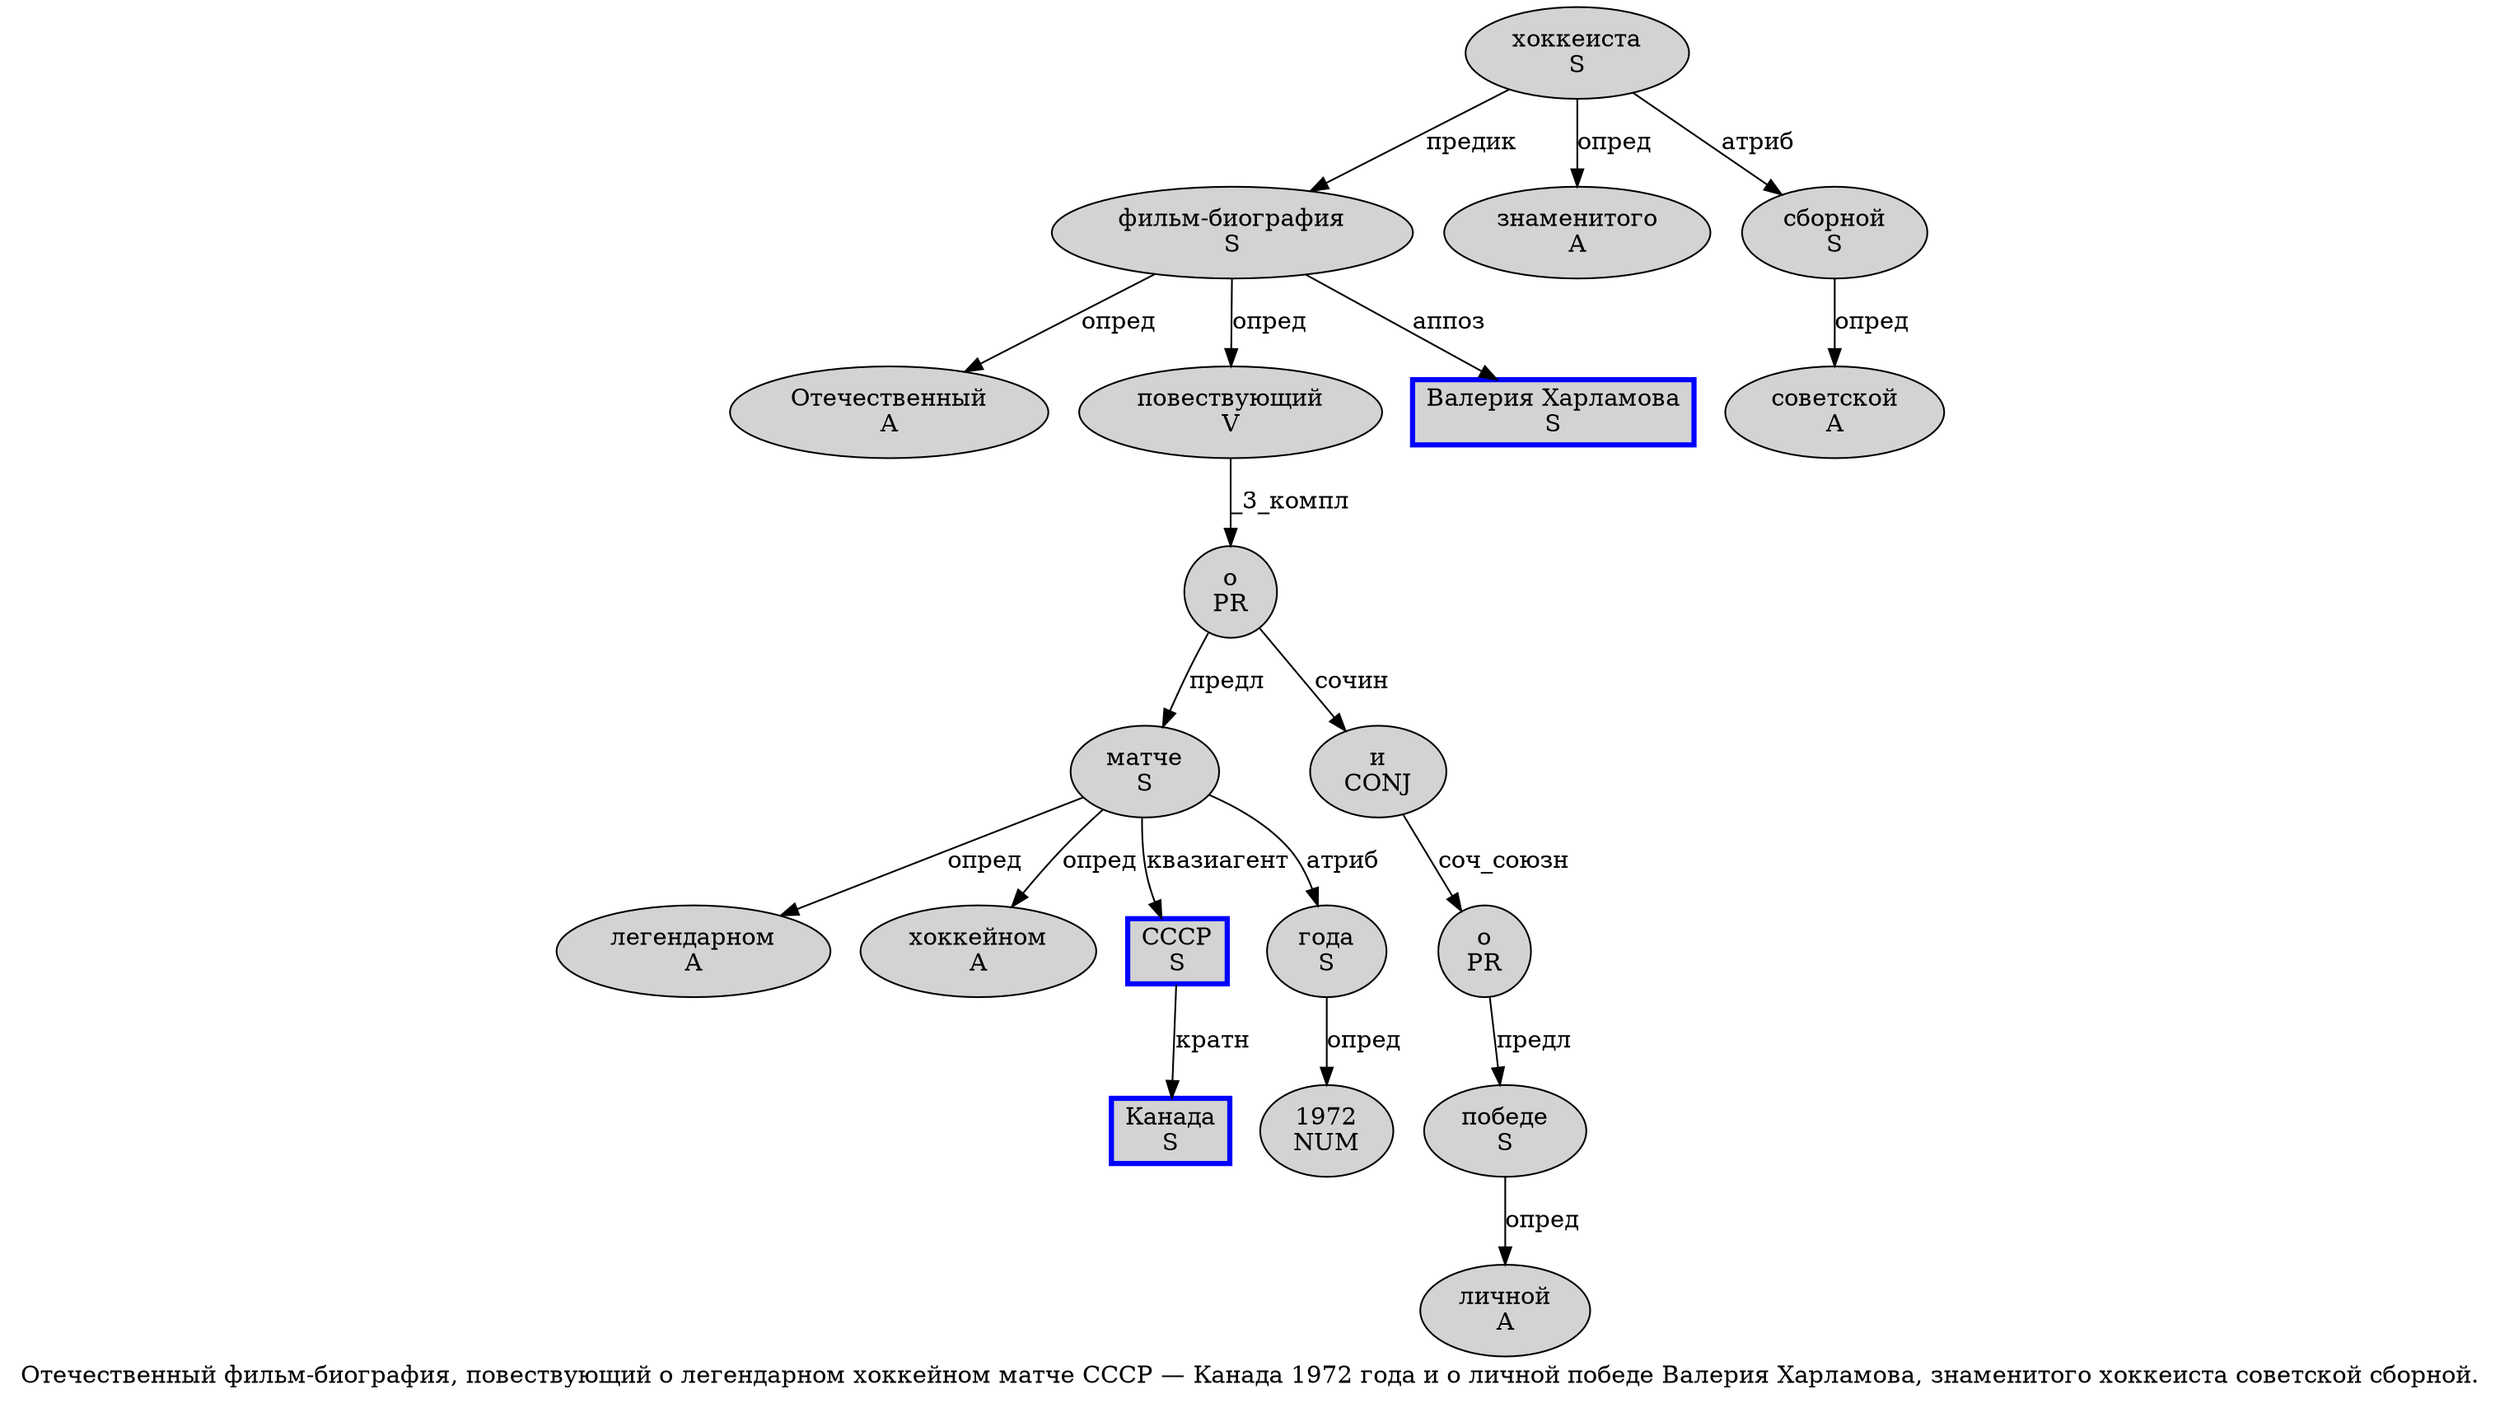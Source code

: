 digraph SENTENCE_3654 {
	graph [label="Отечественный фильм-биография, повествующий о легендарном хоккейном матче СССР — Канада 1972 года и о личной победе Валерия Харламова, знаменитого хоккеиста советской сборной."]
	node [style=filled]
		0 [label="Отечественный
A" color="" fillcolor=lightgray penwidth=1 shape=ellipse]
		1 [label="фильм-биография
S" color="" fillcolor=lightgray penwidth=1 shape=ellipse]
		3 [label="повествующий
V" color="" fillcolor=lightgray penwidth=1 shape=ellipse]
		4 [label="о
PR" color="" fillcolor=lightgray penwidth=1 shape=ellipse]
		5 [label="легендарном
A" color="" fillcolor=lightgray penwidth=1 shape=ellipse]
		6 [label="хоккейном
A" color="" fillcolor=lightgray penwidth=1 shape=ellipse]
		7 [label="матче
S" color="" fillcolor=lightgray penwidth=1 shape=ellipse]
		8 [label="СССР
S" color=blue fillcolor=lightgray penwidth=3 shape=box]
		10 [label="Канада
S" color=blue fillcolor=lightgray penwidth=3 shape=box]
		11 [label="1972
NUM" color="" fillcolor=lightgray penwidth=1 shape=ellipse]
		12 [label="года
S" color="" fillcolor=lightgray penwidth=1 shape=ellipse]
		13 [label="и
CONJ" color="" fillcolor=lightgray penwidth=1 shape=ellipse]
		14 [label="о
PR" color="" fillcolor=lightgray penwidth=1 shape=ellipse]
		15 [label="личной
A" color="" fillcolor=lightgray penwidth=1 shape=ellipse]
		16 [label="победе
S" color="" fillcolor=lightgray penwidth=1 shape=ellipse]
		17 [label="Валерия Харламова
S" color=blue fillcolor=lightgray penwidth=3 shape=box]
		19 [label="знаменитого
A" color="" fillcolor=lightgray penwidth=1 shape=ellipse]
		20 [label="хоккеиста
S" color="" fillcolor=lightgray penwidth=1 shape=ellipse]
		21 [label="советской
A" color="" fillcolor=lightgray penwidth=1 shape=ellipse]
		22 [label="сборной
S" color="" fillcolor=lightgray penwidth=1 shape=ellipse]
			4 -> 7 [label="предл"]
			4 -> 13 [label="сочин"]
			16 -> 15 [label="опред"]
			14 -> 16 [label="предл"]
			12 -> 11 [label="опред"]
			13 -> 14 [label="соч_союзн"]
			22 -> 21 [label="опред"]
			7 -> 5 [label="опред"]
			7 -> 6 [label="опред"]
			7 -> 8 [label="квазиагент"]
			7 -> 12 [label="атриб"]
			3 -> 4 [label="_3_компл"]
			8 -> 10 [label="кратн"]
			20 -> 1 [label="предик"]
			20 -> 19 [label="опред"]
			20 -> 22 [label="атриб"]
			1 -> 0 [label="опред"]
			1 -> 3 [label="опред"]
			1 -> 17 [label="аппоз"]
}